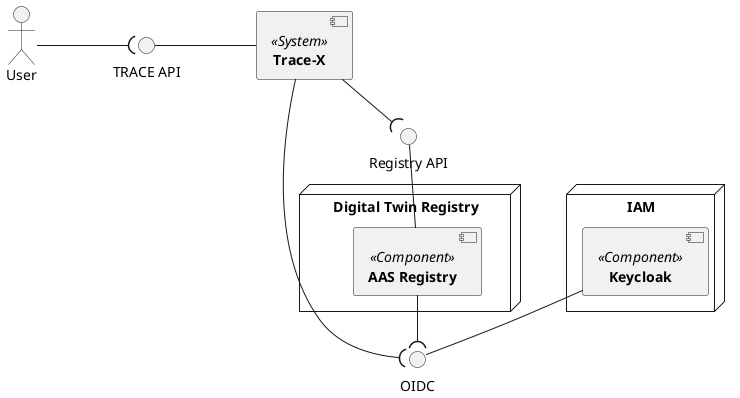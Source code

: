 @startuml
skinparam monochrome true
skinparam shadowing false
skinparam nodesep 100
skinparam ranksep 20

actor "User" as User
component [**Trace-X**] <<System>> as Trace

node "Digital Twin Registry" {
    [**AAS Registry**] <<Component>> as AASR
}

node "IAM" {
    [**Keycloak**] <<Component>> as KIAM
}

interface "TRACE API" as TAPI
interface "OIDC" as IAMAPI
interface "Registry API" as IRAPI

User -( TAPI
TAPI - Trace
Trace --( IRAPI
IRAPI -- AASR
Trace --down( IAMAPI
AASR --( IAMAPI
KIAM -- IAMAPI
@enduml
